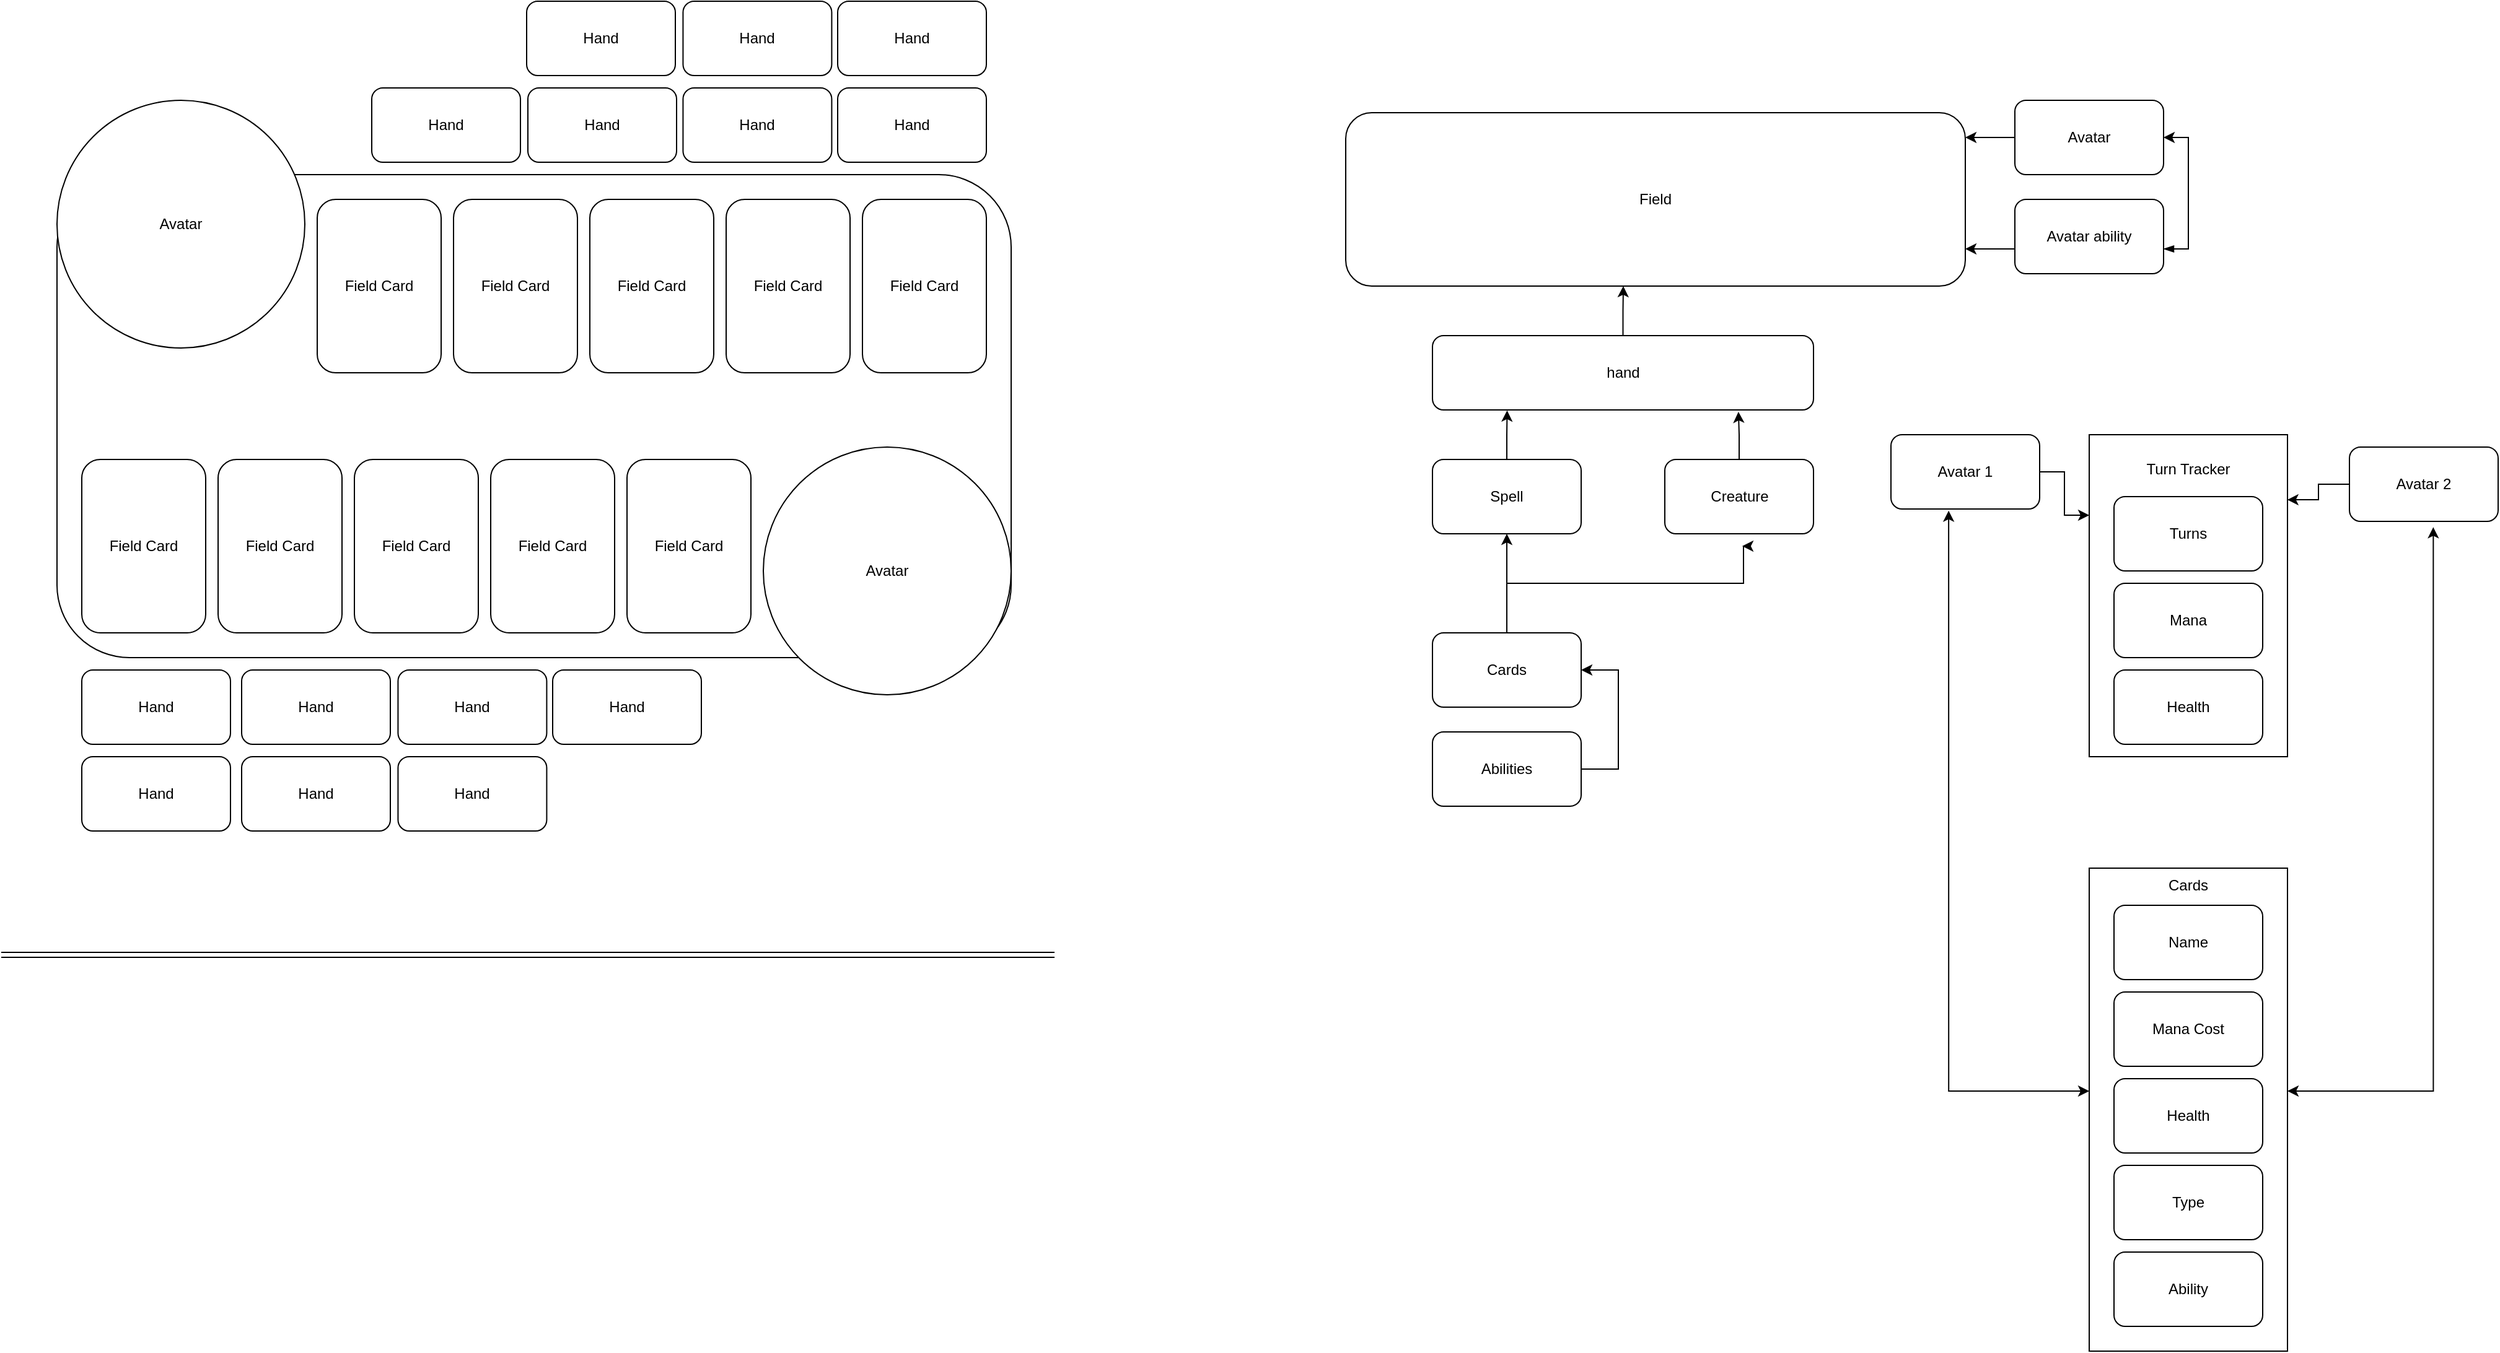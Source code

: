 <mxfile version="21.7.4" type="github">
  <diagram name="Page-1" id="iTtlwP_4X3J7MS5wPbKe">
    <mxGraphModel dx="2359" dy="602" grid="1" gridSize="10" guides="1" tooltips="1" connect="1" arrows="1" fold="1" page="1" pageScale="1" pageWidth="1100" pageHeight="850" math="0" shadow="0">
      <root>
        <mxCell id="0" />
        <mxCell id="1" parent="0" />
        <mxCell id="sZXfLMIMeWAwJoiX7Hip-1" value="Hand" style="rounded=1;whiteSpace=wrap;html=1;" parent="1" vertex="1">
          <mxGeometry x="294" y="180" width="120" height="60" as="geometry" />
        </mxCell>
        <mxCell id="sZXfLMIMeWAwJoiX7Hip-2" value="Hand" style="rounded=1;whiteSpace=wrap;html=1;" parent="1" vertex="1">
          <mxGeometry x="419" y="110" width="120" height="60" as="geometry" />
        </mxCell>
        <mxCell id="sZXfLMIMeWAwJoiX7Hip-3" value="" style="rounded=1;whiteSpace=wrap;html=1;" parent="1" vertex="1">
          <mxGeometry x="40" y="250" width="770" height="390" as="geometry" />
        </mxCell>
        <mxCell id="2heQZ_U1DwWw_88zhL2t-1" value="Avatar" style="ellipse;whiteSpace=wrap;html=1;aspect=fixed;" parent="1" vertex="1">
          <mxGeometry x="40" y="190" width="200" height="200" as="geometry" />
        </mxCell>
        <mxCell id="2heQZ_U1DwWw_88zhL2t-2" value="Hand" style="rounded=1;whiteSpace=wrap;html=1;" parent="1" vertex="1">
          <mxGeometry x="670" y="110" width="120" height="60" as="geometry" />
        </mxCell>
        <mxCell id="2heQZ_U1DwWw_88zhL2t-3" value="Hand" style="rounded=1;whiteSpace=wrap;html=1;" parent="1" vertex="1">
          <mxGeometry x="545.21" y="110" width="120" height="60" as="geometry" />
        </mxCell>
        <mxCell id="2heQZ_U1DwWw_88zhL2t-4" value="Hand" style="rounded=1;whiteSpace=wrap;html=1;" parent="1" vertex="1">
          <mxGeometry x="670" y="180" width="120" height="60" as="geometry" />
        </mxCell>
        <mxCell id="2heQZ_U1DwWw_88zhL2t-5" value="Avatar" style="ellipse;whiteSpace=wrap;html=1;aspect=fixed;" parent="1" vertex="1">
          <mxGeometry x="610" y="470" width="200" height="200" as="geometry" />
        </mxCell>
        <mxCell id="2heQZ_U1DwWw_88zhL2t-7" value="Hand" style="rounded=1;whiteSpace=wrap;html=1;" parent="1" vertex="1">
          <mxGeometry x="189" y="650" width="120" height="60" as="geometry" />
        </mxCell>
        <mxCell id="2heQZ_U1DwWw_88zhL2t-8" value="Hand" style="rounded=1;whiteSpace=wrap;html=1;" parent="1" vertex="1">
          <mxGeometry x="440" y="650" width="120" height="60" as="geometry" />
        </mxCell>
        <mxCell id="2heQZ_U1DwWw_88zhL2t-9" value="Hand" style="rounded=1;whiteSpace=wrap;html=1;" parent="1" vertex="1">
          <mxGeometry x="315.21" y="650" width="120" height="60" as="geometry" />
        </mxCell>
        <mxCell id="2heQZ_U1DwWw_88zhL2t-10" value="Hand" style="rounded=1;whiteSpace=wrap;html=1;" parent="1" vertex="1">
          <mxGeometry x="60" y="720" width="120" height="60" as="geometry" />
        </mxCell>
        <mxCell id="2heQZ_U1DwWw_88zhL2t-11" value="Field Card" style="rounded=1;whiteSpace=wrap;html=1;" parent="1" vertex="1">
          <mxGeometry x="60" y="480" width="100" height="140" as="geometry" />
        </mxCell>
        <mxCell id="2heQZ_U1DwWw_88zhL2t-12" value="Field Card" style="rounded=1;whiteSpace=wrap;html=1;" parent="1" vertex="1">
          <mxGeometry x="170" y="480" width="100" height="140" as="geometry" />
        </mxCell>
        <mxCell id="2heQZ_U1DwWw_88zhL2t-14" value="Field Card" style="rounded=1;whiteSpace=wrap;html=1;" parent="1" vertex="1">
          <mxGeometry x="280" y="480" width="100" height="140" as="geometry" />
        </mxCell>
        <mxCell id="2heQZ_U1DwWw_88zhL2t-15" value="Field Card" style="rounded=1;whiteSpace=wrap;html=1;" parent="1" vertex="1">
          <mxGeometry x="500" y="480" width="100" height="140" as="geometry" />
        </mxCell>
        <mxCell id="2heQZ_U1DwWw_88zhL2t-20" value="Field&lt;br&gt;" style="rounded=1;whiteSpace=wrap;html=1;" parent="1" vertex="1">
          <mxGeometry x="1080" y="200" width="500" height="140" as="geometry" />
        </mxCell>
        <mxCell id="2heQZ_U1DwWw_88zhL2t-52" style="edgeStyle=orthogonalEdgeStyle;rounded=0;orthogonalLoop=1;jettySize=auto;html=1;entryX=0.196;entryY=1.007;entryDx=0;entryDy=0;entryPerimeter=0;" parent="1" source="2heQZ_U1DwWw_88zhL2t-21" target="2heQZ_U1DwWw_88zhL2t-49" edge="1">
          <mxGeometry relative="1" as="geometry" />
        </mxCell>
        <mxCell id="2heQZ_U1DwWw_88zhL2t-21" value="Spell" style="rounded=1;whiteSpace=wrap;html=1;" parent="1" vertex="1">
          <mxGeometry x="1150" y="480" width="120" height="60" as="geometry" />
        </mxCell>
        <mxCell id="2heQZ_U1DwWw_88zhL2t-53" style="edgeStyle=orthogonalEdgeStyle;rounded=0;orthogonalLoop=1;jettySize=auto;html=1;entryX=0.803;entryY=1.024;entryDx=0;entryDy=0;entryPerimeter=0;" parent="1" source="2heQZ_U1DwWw_88zhL2t-22" target="2heQZ_U1DwWw_88zhL2t-49" edge="1">
          <mxGeometry relative="1" as="geometry" />
        </mxCell>
        <mxCell id="2heQZ_U1DwWw_88zhL2t-22" value="Creature" style="rounded=1;whiteSpace=wrap;html=1;" parent="1" vertex="1">
          <mxGeometry x="1337.5" y="480" width="120" height="60" as="geometry" />
        </mxCell>
        <mxCell id="2heQZ_U1DwWw_88zhL2t-60" style="edgeStyle=orthogonalEdgeStyle;rounded=0;orthogonalLoop=1;jettySize=auto;html=1;" parent="1" source="2heQZ_U1DwWw_88zhL2t-23" target="2heQZ_U1DwWw_88zhL2t-20" edge="1">
          <mxGeometry relative="1" as="geometry">
            <Array as="points">
              <mxPoint x="1705" y="200" />
              <mxPoint x="1705" y="220" />
            </Array>
          </mxGeometry>
        </mxCell>
        <mxCell id="2heQZ_U1DwWw_88zhL2t-23" value="Avatar" style="rounded=1;whiteSpace=wrap;html=1;" parent="1" vertex="1">
          <mxGeometry x="1620" y="190" width="120" height="60" as="geometry" />
        </mxCell>
        <mxCell id="43PMhwvk5TLssQWaSolF-9" style="edgeStyle=orthogonalEdgeStyle;rounded=0;orthogonalLoop=1;jettySize=auto;html=1;entryX=1;entryY=0.5;entryDx=0;entryDy=0;startArrow=blockThin;startFill=1;" edge="1" parent="1" source="2heQZ_U1DwWw_88zhL2t-28" target="2heQZ_U1DwWw_88zhL2t-23">
          <mxGeometry relative="1" as="geometry">
            <Array as="points">
              <mxPoint x="1760" y="310" />
              <mxPoint x="1760" y="220" />
            </Array>
          </mxGeometry>
        </mxCell>
        <mxCell id="2heQZ_U1DwWw_88zhL2t-28" value="Avatar ability" style="rounded=1;whiteSpace=wrap;html=1;" parent="1" vertex="1">
          <mxGeometry x="1620" y="270" width="120" height="60" as="geometry" />
        </mxCell>
        <mxCell id="2heQZ_U1DwWw_88zhL2t-41" value="Hand" style="rounded=1;whiteSpace=wrap;html=1;" parent="1" vertex="1">
          <mxGeometry x="60" y="650" width="120" height="60" as="geometry" />
        </mxCell>
        <mxCell id="2heQZ_U1DwWw_88zhL2t-47" value="Hand" style="rounded=1;whiteSpace=wrap;html=1;" parent="1" vertex="1">
          <mxGeometry x="189" y="720" width="120" height="60" as="geometry" />
        </mxCell>
        <mxCell id="2heQZ_U1DwWw_88zhL2t-48" value="Hand" style="rounded=1;whiteSpace=wrap;html=1;" parent="1" vertex="1">
          <mxGeometry x="315.21" y="720" width="120" height="60" as="geometry" />
        </mxCell>
        <mxCell id="2heQZ_U1DwWw_88zhL2t-54" style="edgeStyle=orthogonalEdgeStyle;rounded=0;orthogonalLoop=1;jettySize=auto;html=1;" parent="1" source="2heQZ_U1DwWw_88zhL2t-49" edge="1">
          <mxGeometry relative="1" as="geometry">
            <mxPoint x="1304" y="340" as="targetPoint" />
          </mxGeometry>
        </mxCell>
        <mxCell id="2heQZ_U1DwWw_88zhL2t-49" value="hand" style="rounded=1;whiteSpace=wrap;html=1;" parent="1" vertex="1">
          <mxGeometry x="1150" y="380" width="307.5" height="60" as="geometry" />
        </mxCell>
        <mxCell id="2heQZ_U1DwWw_88zhL2t-55" style="edgeStyle=orthogonalEdgeStyle;rounded=0;orthogonalLoop=1;jettySize=auto;html=1;exitX=0;exitY=0.5;exitDx=0;exitDy=0;" parent="1" source="2heQZ_U1DwWw_88zhL2t-28" edge="1">
          <mxGeometry relative="1" as="geometry">
            <mxPoint x="1710" y="302.5" as="sourcePoint" />
            <Array as="points">
              <mxPoint x="1580" y="310" />
            </Array>
            <mxPoint x="1580" y="310" as="targetPoint" />
          </mxGeometry>
        </mxCell>
        <mxCell id="2heQZ_U1DwWw_88zhL2t-56" value="" style="shape=link;html=1;rounded=0;" parent="1" edge="1">
          <mxGeometry width="100" relative="1" as="geometry">
            <mxPoint x="-5" y="880" as="sourcePoint" />
            <mxPoint x="845" y="880" as="targetPoint" />
          </mxGeometry>
        </mxCell>
        <mxCell id="43PMhwvk5TLssQWaSolF-1" value="Hand" style="rounded=1;whiteSpace=wrap;html=1;" vertex="1" parent="1">
          <mxGeometry x="545.21" y="180" width="120" height="60" as="geometry" />
        </mxCell>
        <mxCell id="43PMhwvk5TLssQWaSolF-2" value="Hand" style="rounded=1;whiteSpace=wrap;html=1;" vertex="1" parent="1">
          <mxGeometry x="420" y="180" width="120" height="60" as="geometry" />
        </mxCell>
        <mxCell id="43PMhwvk5TLssQWaSolF-3" value="Field Card" style="rounded=1;whiteSpace=wrap;html=1;" vertex="1" parent="1">
          <mxGeometry x="390" y="480" width="100" height="140" as="geometry" />
        </mxCell>
        <mxCell id="43PMhwvk5TLssQWaSolF-4" value="Field Card" style="rounded=1;whiteSpace=wrap;html=1;" vertex="1" parent="1">
          <mxGeometry x="250" y="270" width="100" height="140" as="geometry" />
        </mxCell>
        <mxCell id="43PMhwvk5TLssQWaSolF-5" value="Field Card" style="rounded=1;whiteSpace=wrap;html=1;" vertex="1" parent="1">
          <mxGeometry x="360.0" y="270" width="100" height="140" as="geometry" />
        </mxCell>
        <mxCell id="43PMhwvk5TLssQWaSolF-23" value="&lt;br&gt;Turn Tracker" style="rounded=0;whiteSpace=wrap;html=1;align=center;horizontal=1;verticalAlign=top;" vertex="1" parent="1">
          <mxGeometry x="1680" y="460" width="160" height="260" as="geometry" />
        </mxCell>
        <mxCell id="43PMhwvk5TLssQWaSolF-6" value="Field Card" style="rounded=1;whiteSpace=wrap;html=1;" vertex="1" parent="1">
          <mxGeometry x="470.0" y="270" width="100" height="140" as="geometry" />
        </mxCell>
        <mxCell id="43PMhwvk5TLssQWaSolF-7" value="Field Card" style="rounded=1;whiteSpace=wrap;html=1;" vertex="1" parent="1">
          <mxGeometry x="690" y="270" width="100" height="140" as="geometry" />
        </mxCell>
        <mxCell id="43PMhwvk5TLssQWaSolF-8" value="Field Card" style="rounded=1;whiteSpace=wrap;html=1;" vertex="1" parent="1">
          <mxGeometry x="580" y="270" width="100" height="140" as="geometry" />
        </mxCell>
        <mxCell id="43PMhwvk5TLssQWaSolF-11" value="Turns" style="rounded=1;whiteSpace=wrap;html=1;" vertex="1" parent="1">
          <mxGeometry x="1700" y="510" width="120" height="60" as="geometry" />
        </mxCell>
        <mxCell id="43PMhwvk5TLssQWaSolF-12" value="Mana" style="rounded=1;whiteSpace=wrap;html=1;" vertex="1" parent="1">
          <mxGeometry x="1700" y="580" width="120" height="60" as="geometry" />
        </mxCell>
        <mxCell id="43PMhwvk5TLssQWaSolF-13" value="Health" style="rounded=1;whiteSpace=wrap;html=1;" vertex="1" parent="1">
          <mxGeometry x="1700" y="650" width="120" height="60" as="geometry" />
        </mxCell>
        <mxCell id="43PMhwvk5TLssQWaSolF-28" style="edgeStyle=orthogonalEdgeStyle;rounded=0;orthogonalLoop=1;jettySize=auto;html=1;entryX=1;entryY=0.5;entryDx=0;entryDy=0;" edge="1" parent="1" source="43PMhwvk5TLssQWaSolF-14" target="43PMhwvk5TLssQWaSolF-15">
          <mxGeometry relative="1" as="geometry">
            <Array as="points">
              <mxPoint x="1300" y="730" />
              <mxPoint x="1300" y="650" />
            </Array>
          </mxGeometry>
        </mxCell>
        <mxCell id="43PMhwvk5TLssQWaSolF-14" value="Abilities" style="rounded=1;whiteSpace=wrap;html=1;" vertex="1" parent="1">
          <mxGeometry x="1150" y="700" width="120" height="60" as="geometry" />
        </mxCell>
        <mxCell id="43PMhwvk5TLssQWaSolF-27" style="edgeStyle=orthogonalEdgeStyle;rounded=0;orthogonalLoop=1;jettySize=auto;html=1;entryX=0.5;entryY=1;entryDx=0;entryDy=0;" edge="1" parent="1" source="43PMhwvk5TLssQWaSolF-15" target="2heQZ_U1DwWw_88zhL2t-21">
          <mxGeometry relative="1" as="geometry" />
        </mxCell>
        <mxCell id="43PMhwvk5TLssQWaSolF-29" style="edgeStyle=orthogonalEdgeStyle;rounded=0;orthogonalLoop=1;jettySize=auto;html=1;" edge="1" parent="1" source="43PMhwvk5TLssQWaSolF-15">
          <mxGeometry relative="1" as="geometry">
            <mxPoint x="1400" y="550" as="targetPoint" />
            <Array as="points">
              <mxPoint x="1210" y="580" />
              <mxPoint x="1401" y="580" />
              <mxPoint x="1401" y="550" />
            </Array>
          </mxGeometry>
        </mxCell>
        <mxCell id="43PMhwvk5TLssQWaSolF-15" value="Cards" style="rounded=1;whiteSpace=wrap;html=1;" vertex="1" parent="1">
          <mxGeometry x="1150" y="620" width="120" height="60" as="geometry" />
        </mxCell>
        <mxCell id="43PMhwvk5TLssQWaSolF-33" style="edgeStyle=orthogonalEdgeStyle;rounded=0;orthogonalLoop=1;jettySize=auto;html=1;entryX=0;entryY=0.25;entryDx=0;entryDy=0;" edge="1" parent="1" source="43PMhwvk5TLssQWaSolF-31" target="43PMhwvk5TLssQWaSolF-23">
          <mxGeometry relative="1" as="geometry" />
        </mxCell>
        <mxCell id="43PMhwvk5TLssQWaSolF-31" value="Avatar 1" style="rounded=1;whiteSpace=wrap;html=1;" vertex="1" parent="1">
          <mxGeometry x="1520" y="460" width="120" height="60" as="geometry" />
        </mxCell>
        <mxCell id="43PMhwvk5TLssQWaSolF-34" style="edgeStyle=orthogonalEdgeStyle;rounded=0;orthogonalLoop=1;jettySize=auto;html=1;entryX=0.999;entryY=0.202;entryDx=0;entryDy=0;entryPerimeter=0;" edge="1" parent="1" source="43PMhwvk5TLssQWaSolF-32" target="43PMhwvk5TLssQWaSolF-23">
          <mxGeometry relative="1" as="geometry" />
        </mxCell>
        <mxCell id="43PMhwvk5TLssQWaSolF-32" value="Avatar 2" style="rounded=1;whiteSpace=wrap;html=1;" vertex="1" parent="1">
          <mxGeometry x="1890" y="470" width="120" height="60" as="geometry" />
        </mxCell>
        <mxCell id="43PMhwvk5TLssQWaSolF-39" style="edgeStyle=orthogonalEdgeStyle;rounded=0;orthogonalLoop=1;jettySize=auto;html=1;entryX=0.388;entryY=1.022;entryDx=0;entryDy=0;entryPerimeter=0;startArrow=classic;startFill=1;" edge="1" parent="1" source="43PMhwvk5TLssQWaSolF-38" target="43PMhwvk5TLssQWaSolF-31">
          <mxGeometry relative="1" as="geometry">
            <Array as="points">
              <mxPoint x="1567" y="990" />
            </Array>
          </mxGeometry>
        </mxCell>
        <mxCell id="43PMhwvk5TLssQWaSolF-40" style="edgeStyle=orthogonalEdgeStyle;rounded=0;orthogonalLoop=1;jettySize=auto;html=1;entryX=0.564;entryY=1.078;entryDx=0;entryDy=0;entryPerimeter=0;startArrow=classic;startFill=1;" edge="1" parent="1" source="43PMhwvk5TLssQWaSolF-38" target="43PMhwvk5TLssQWaSolF-32">
          <mxGeometry relative="1" as="geometry">
            <Array as="points">
              <mxPoint x="1958" y="990" />
            </Array>
          </mxGeometry>
        </mxCell>
        <mxCell id="43PMhwvk5TLssQWaSolF-46" value="" style="group" vertex="1" connectable="0" parent="1">
          <mxGeometry x="1680" y="810" width="160" height="390" as="geometry" />
        </mxCell>
        <mxCell id="43PMhwvk5TLssQWaSolF-38" value="Cards" style="rounded=0;whiteSpace=wrap;html=1;align=center;horizontal=1;verticalAlign=top;" vertex="1" parent="43PMhwvk5TLssQWaSolF-46">
          <mxGeometry width="160" height="390" as="geometry" />
        </mxCell>
        <mxCell id="43PMhwvk5TLssQWaSolF-41" value="Name" style="rounded=1;whiteSpace=wrap;html=1;" vertex="1" parent="43PMhwvk5TLssQWaSolF-46">
          <mxGeometry x="20" y="30" width="120" height="60" as="geometry" />
        </mxCell>
        <mxCell id="43PMhwvk5TLssQWaSolF-42" value="Mana Cost" style="rounded=1;whiteSpace=wrap;html=1;" vertex="1" parent="43PMhwvk5TLssQWaSolF-46">
          <mxGeometry x="20" y="100" width="120" height="60" as="geometry" />
        </mxCell>
        <mxCell id="43PMhwvk5TLssQWaSolF-43" value="Health" style="rounded=1;whiteSpace=wrap;html=1;" vertex="1" parent="43PMhwvk5TLssQWaSolF-46">
          <mxGeometry x="20" y="170" width="120" height="60" as="geometry" />
        </mxCell>
        <mxCell id="43PMhwvk5TLssQWaSolF-44" value="Type" style="rounded=1;whiteSpace=wrap;html=1;" vertex="1" parent="43PMhwvk5TLssQWaSolF-46">
          <mxGeometry x="20" y="240" width="120" height="60" as="geometry" />
        </mxCell>
        <mxCell id="43PMhwvk5TLssQWaSolF-45" value="Ability" style="rounded=1;whiteSpace=wrap;html=1;" vertex="1" parent="43PMhwvk5TLssQWaSolF-46">
          <mxGeometry x="20" y="310" width="120" height="60" as="geometry" />
        </mxCell>
      </root>
    </mxGraphModel>
  </diagram>
</mxfile>
